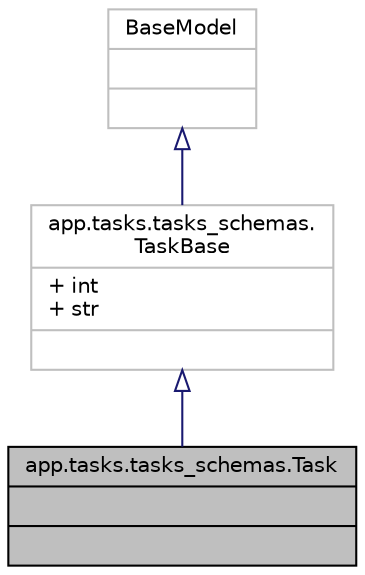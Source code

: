 digraph "app.tasks.tasks_schemas.Task"
{
 // LATEX_PDF_SIZE
  edge [fontname="Helvetica",fontsize="10",labelfontname="Helvetica",labelfontsize="10"];
  node [fontname="Helvetica",fontsize="10",shape=record];
  Node1 [label="{app.tasks.tasks_schemas.Task\n||}",height=0.2,width=0.4,color="black", fillcolor="grey75", style="filled", fontcolor="black",tooltip=" "];
  Node2 -> Node1 [dir="back",color="midnightblue",fontsize="10",style="solid",arrowtail="onormal",fontname="Helvetica"];
  Node2 [label="{app.tasks.tasks_schemas.\lTaskBase\n|+ int\l+ str\l|}",height=0.2,width=0.4,color="grey75", fillcolor="white", style="filled",URL="$classapp_1_1tasks_1_1tasks__schemas_1_1TaskBase.html",tooltip=" "];
  Node3 -> Node2 [dir="back",color="midnightblue",fontsize="10",style="solid",arrowtail="onormal",fontname="Helvetica"];
  Node3 [label="{BaseModel\n||}",height=0.2,width=0.4,color="grey75", fillcolor="white", style="filled",tooltip=" "];
}
